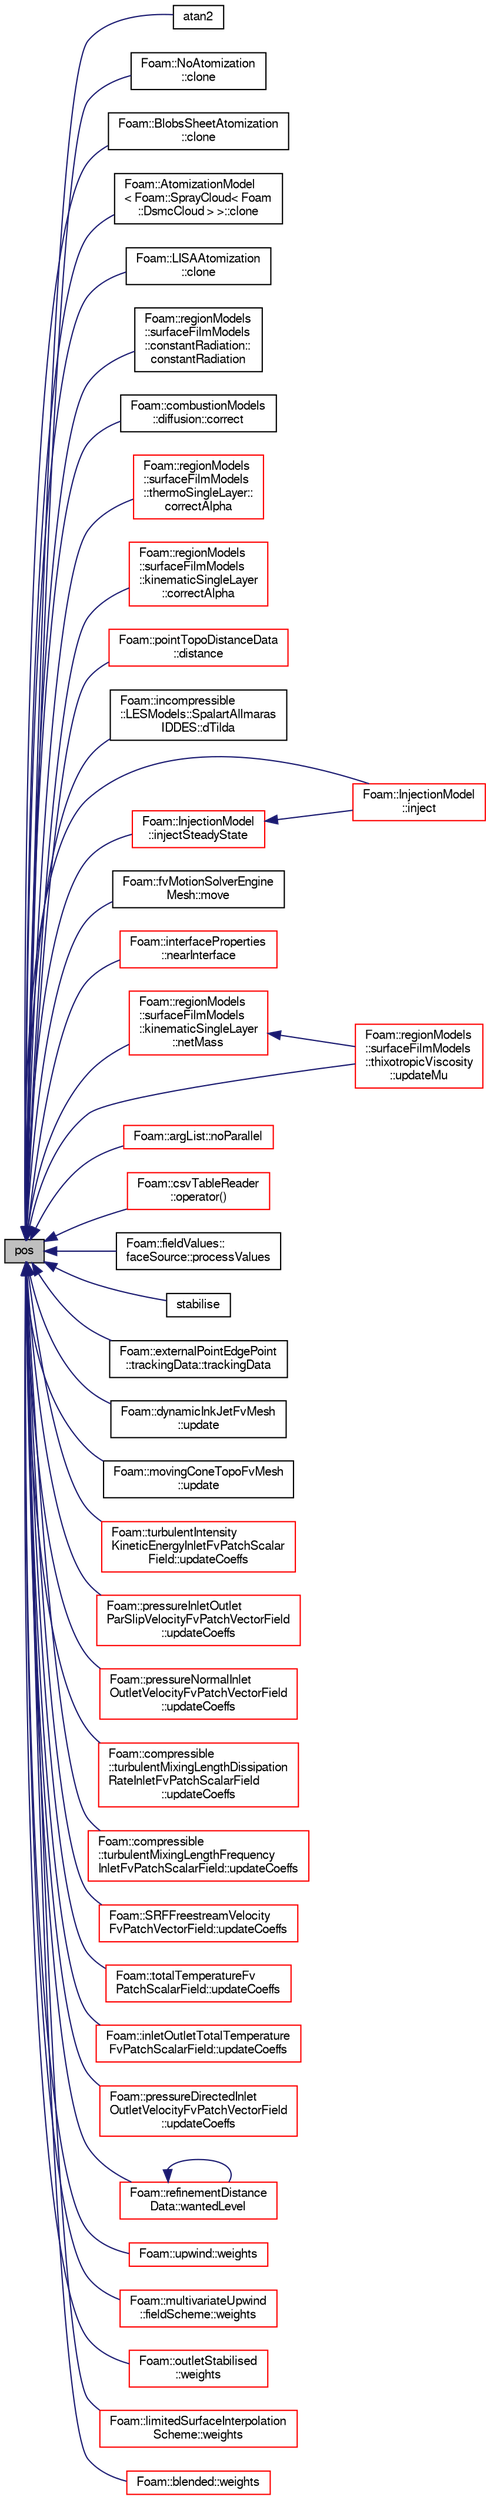 digraph "pos"
{
  bgcolor="transparent";
  edge [fontname="FreeSans",fontsize="10",labelfontname="FreeSans",labelfontsize="10"];
  node [fontname="FreeSans",fontsize="10",shape=record];
  rankdir="LR";
  Node35776 [label="pos",height=0.2,width=0.4,color="black", fillcolor="grey75", style="filled", fontcolor="black"];
  Node35776 -> Node35777 [dir="back",color="midnightblue",fontsize="10",style="solid",fontname="FreeSans"];
  Node35777 [label="atan2",height=0.2,width=0.4,color="black",URL="$a21124.html#a9d45ac659e1f4191f75f0fe34ad7f596"];
  Node35776 -> Node35778 [dir="back",color="midnightblue",fontsize="10",style="solid",fontname="FreeSans"];
  Node35778 [label="Foam::NoAtomization\l::clone",height=0.2,width=0.4,color="black",URL="$a24554.html#a3c5dc41485f2037aa988d99e90266e94",tooltip="Construct and return a clone. "];
  Node35776 -> Node35779 [dir="back",color="midnightblue",fontsize="10",style="solid",fontname="FreeSans"];
  Node35779 [label="Foam::BlobsSheetAtomization\l::clone",height=0.2,width=0.4,color="black",URL="$a24546.html#a3c5dc41485f2037aa988d99e90266e94",tooltip="Construct and return a clone. "];
  Node35776 -> Node35780 [dir="back",color="midnightblue",fontsize="10",style="solid",fontname="FreeSans"];
  Node35780 [label="Foam::AtomizationModel\l\< Foam::SprayCloud\< Foam\l::DsmcCloud \> \>::clone",height=0.2,width=0.4,color="black",URL="$a24522.html#a3c5dc41485f2037aa988d99e90266e94",tooltip="Construct and return a clone. "];
  Node35776 -> Node35781 [dir="back",color="midnightblue",fontsize="10",style="solid",fontname="FreeSans"];
  Node35781 [label="Foam::LISAAtomization\l::clone",height=0.2,width=0.4,color="black",URL="$a24550.html#a3c5dc41485f2037aa988d99e90266e94",tooltip="Construct and return a clone. "];
  Node35776 -> Node35782 [dir="back",color="midnightblue",fontsize="10",style="solid",fontname="FreeSans"];
  Node35782 [label="Foam::regionModels\l::surfaceFilmModels\l::constantRadiation::\lconstantRadiation",height=0.2,width=0.4,color="black",URL="$a29114.html#a2357c6fec7661bf7c96d2807e40a4131",tooltip="Construct from surface film model and dictionary. "];
  Node35776 -> Node35783 [dir="back",color="midnightblue",fontsize="10",style="solid",fontname="FreeSans"];
  Node35783 [label="Foam::combustionModels\l::diffusion::correct",height=0.2,width=0.4,color="black",URL="$a21234.html#a3ae44b28050c3aa494c1d8e18cf618c1",tooltip="Correct combustion rate. "];
  Node35776 -> Node35784 [dir="back",color="midnightblue",fontsize="10",style="solid",fontname="FreeSans"];
  Node35784 [label="Foam::regionModels\l::surfaceFilmModels\l::thermoSingleLayer::\lcorrectAlpha",height=0.2,width=0.4,color="red",URL="$a29182.html#a9b9c13e04bb2a15b2af3ab1ab682d8ad",tooltip="Correct film coverage field. "];
  Node35776 -> Node35787 [dir="back",color="midnightblue",fontsize="10",style="solid",fontname="FreeSans"];
  Node35787 [label="Foam::regionModels\l::surfaceFilmModels\l::kinematicSingleLayer\l::correctAlpha",height=0.2,width=0.4,color="red",URL="$a29042.html#a9b9c13e04bb2a15b2af3ab1ab682d8ad",tooltip="Correct film coverage field. "];
  Node35776 -> Node35790 [dir="back",color="midnightblue",fontsize="10",style="solid",fontname="FreeSans"];
  Node35790 [label="Foam::pointTopoDistanceData\l::distance",height=0.2,width=0.4,color="red",URL="$a25134.html#a251b2bdba737b19bc01986128ec87141"];
  Node35776 -> Node35795 [dir="back",color="midnightblue",fontsize="10",style="solid",fontname="FreeSans"];
  Node35795 [label="Foam::incompressible\l::LESModels::SpalartAllmaras\lIDDES::dTilda",height=0.2,width=0.4,color="black",URL="$a30914.html#ab2641fa1cd864038df9d9be837128bec",tooltip="Length scale. "];
  Node35776 -> Node35796 [dir="back",color="midnightblue",fontsize="10",style="solid",fontname="FreeSans"];
  Node35796 [label="Foam::InjectionModel\l::inject",height=0.2,width=0.4,color="red",URL="$a24074.html#ad56021712258ad92961ed1dcb0941870",tooltip="Main injection loop. "];
  Node35776 -> Node35798 [dir="back",color="midnightblue",fontsize="10",style="solid",fontname="FreeSans"];
  Node35798 [label="Foam::InjectionModel\l::injectSteadyState",height=0.2,width=0.4,color="red",URL="$a24074.html#a9c90fd504e4159250942be6d20db9095",tooltip="Main injection loop - steady-state. "];
  Node35798 -> Node35796 [dir="back",color="midnightblue",fontsize="10",style="solid",fontname="FreeSans"];
  Node35776 -> Node35799 [dir="back",color="midnightblue",fontsize="10",style="solid",fontname="FreeSans"];
  Node35799 [label="Foam::fvMotionSolverEngine\lMesh::move",height=0.2,width=0.4,color="black",URL="$a21806.html#a68c0b61b84e4e095b6463cadc275adae"];
  Node35776 -> Node35800 [dir="back",color="midnightblue",fontsize="10",style="solid",fontname="FreeSans"];
  Node35800 [label="Foam::interfaceProperties\l::nearInterface",height=0.2,width=0.4,color="red",URL="$a30522.html#a05d437ce5125891c785c80b4ddee2b0c",tooltip="Indicator of the proximity of the interface. "];
  Node35776 -> Node35802 [dir="back",color="midnightblue",fontsize="10",style="solid",fontname="FreeSans"];
  Node35802 [label="Foam::regionModels\l::surfaceFilmModels\l::kinematicSingleLayer\l::netMass",height=0.2,width=0.4,color="red",URL="$a29042.html#aea82ba05db23193d56639def808a6154",tooltip="Return the net film mass available over the next integration. "];
  Node35802 -> Node35805 [dir="back",color="midnightblue",fontsize="10",style="solid",fontname="FreeSans"];
  Node35805 [label="Foam::regionModels\l::surfaceFilmModels\l::thixotropicViscosity\l::updateMu",height=0.2,width=0.4,color="red",URL="$a29146.html#a28ec23b27f8a8a75361836ef4b17129e",tooltip="Update the viscosity. "];
  Node35776 -> Node35808 [dir="back",color="midnightblue",fontsize="10",style="solid",fontname="FreeSans"];
  Node35808 [label="Foam::argList::noParallel",height=0.2,width=0.4,color="red",URL="$a26662.html#aa98a19a77af57e5cf159bdfdf6573fb6",tooltip="Remove the parallel options. "];
  Node35776 -> Node35810 [dir="back",color="midnightblue",fontsize="10",style="solid",fontname="FreeSans"];
  Node35810 [label="Foam::csvTableReader\l::operator()",height=0.2,width=0.4,color="red",URL="$a26738.html#a6e70d23d9d9427911607974e22fb9e0b",tooltip="Read the table. "];
  Node35776 -> Node35812 [dir="back",color="midnightblue",fontsize="10",style="solid",fontname="FreeSans"];
  Node35812 [label="Foam::fieldValues::\lfaceSource::processValues",height=0.2,width=0.4,color="black",URL="$a28726.html#a2e86d71e80ab4ad332f1af7842f8a939"];
  Node35776 -> Node35813 [dir="back",color="midnightblue",fontsize="10",style="solid",fontname="FreeSans"];
  Node35813 [label="stabilise",height=0.2,width=0.4,color="black",URL="$a21124.html#a0f54b8f830b5ec7eb36ed5ccda6d7b1e"];
  Node35776 -> Node35814 [dir="back",color="midnightblue",fontsize="10",style="solid",fontname="FreeSans"];
  Node35814 [label="Foam::externalPointEdgePoint\l::trackingData::trackingData",height=0.2,width=0.4,color="black",URL="$a29542.html#a2700ae22fe241ff633f4e1862d18260b"];
  Node35776 -> Node35815 [dir="back",color="midnightblue",fontsize="10",style="solid",fontname="FreeSans"];
  Node35815 [label="Foam::dynamicInkJetFvMesh\l::update",height=0.2,width=0.4,color="black",URL="$a21362.html#aa2aac016e2bf7b5bd2b271786c2791aa",tooltip="Update the mesh for both mesh motion and topology change. "];
  Node35776 -> Node35816 [dir="back",color="midnightblue",fontsize="10",style="solid",fontname="FreeSans"];
  Node35816 [label="Foam::movingConeTopoFvMesh\l::update",height=0.2,width=0.4,color="black",URL="$a30462.html#aa2aac016e2bf7b5bd2b271786c2791aa",tooltip="Update the mesh for both mesh motion and topology change. "];
  Node35776 -> Node35817 [dir="back",color="midnightblue",fontsize="10",style="solid",fontname="FreeSans"];
  Node35817 [label="Foam::turbulentIntensity\lKineticEnergyInletFvPatchScalar\lField::updateCoeffs",height=0.2,width=0.4,color="red",URL="$a22302.html#a7e24eafac629d3733181cd942d4c902f",tooltip="Update the coefficients associated with the patch field. "];
  Node35776 -> Node35820 [dir="back",color="midnightblue",fontsize="10",style="solid",fontname="FreeSans"];
  Node35820 [label="Foam::pressureInletOutlet\lParSlipVelocityFvPatchVectorField\l::updateCoeffs",height=0.2,width=0.4,color="red",URL="$a22222.html#a7e24eafac629d3733181cd942d4c902f",tooltip="Update the coefficients associated with the patch field. "];
  Node35776 -> Node35822 [dir="back",color="midnightblue",fontsize="10",style="solid",fontname="FreeSans"];
  Node35822 [label="Foam::pressureNormalInlet\lOutletVelocityFvPatchVectorField\l::updateCoeffs",height=0.2,width=0.4,color="red",URL="$a22238.html#a7e24eafac629d3733181cd942d4c902f",tooltip="Update the coefficients associated with the patch field. "];
  Node35776 -> Node35824 [dir="back",color="midnightblue",fontsize="10",style="solid",fontname="FreeSans"];
  Node35824 [label="Foam::compressible\l::turbulentMixingLengthDissipation\lRateInletFvPatchScalarField\l::updateCoeffs",height=0.2,width=0.4,color="red",URL="$a30662.html#a7e24eafac629d3733181cd942d4c902f",tooltip="Update the coefficients associated with the patch field. "];
  Node35776 -> Node35826 [dir="back",color="midnightblue",fontsize="10",style="solid",fontname="FreeSans"];
  Node35826 [label="Foam::compressible\l::turbulentMixingLengthFrequency\lInletFvPatchScalarField::updateCoeffs",height=0.2,width=0.4,color="red",URL="$a30666.html#a7e24eafac629d3733181cd942d4c902f",tooltip="Update the coefficients associated with the patch field. "];
  Node35776 -> Node35828 [dir="back",color="midnightblue",fontsize="10",style="solid",fontname="FreeSans"];
  Node35828 [label="Foam::SRFFreestreamVelocity\lFvPatchVectorField::updateCoeffs",height=0.2,width=0.4,color="red",URL="$a21950.html#a7e24eafac629d3733181cd942d4c902f",tooltip="Update the coefficients associated with the patch field. "];
  Node35776 -> Node35830 [dir="back",color="midnightblue",fontsize="10",style="solid",fontname="FreeSans"];
  Node35830 [label="Foam::totalTemperatureFv\lPatchScalarField::updateCoeffs",height=0.2,width=0.4,color="red",URL="$a22290.html#a7e24eafac629d3733181cd942d4c902f",tooltip="Update the coefficients associated with the patch field. "];
  Node35776 -> Node35832 [dir="back",color="midnightblue",fontsize="10",style="solid",fontname="FreeSans"];
  Node35832 [label="Foam::inletOutletTotalTemperature\lFvPatchScalarField::updateCoeffs",height=0.2,width=0.4,color="red",URL="$a22146.html#a7e24eafac629d3733181cd942d4c902f",tooltip="Update the coefficients associated with the patch field. "];
  Node35776 -> Node35834 [dir="back",color="midnightblue",fontsize="10",style="solid",fontname="FreeSans"];
  Node35834 [label="Foam::pressureDirectedInlet\lOutletVelocityFvPatchVectorField\l::updateCoeffs",height=0.2,width=0.4,color="red",URL="$a22214.html#a7e24eafac629d3733181cd942d4c902f",tooltip="Update the coefficients associated with the patch field. "];
  Node35776 -> Node35805 [dir="back",color="midnightblue",fontsize="10",style="solid",fontname="FreeSans"];
  Node35776 -> Node35836 [dir="back",color="midnightblue",fontsize="10",style="solid",fontname="FreeSans"];
  Node35836 [label="Foam::refinementDistance\lData::wantedLevel",height=0.2,width=0.4,color="red",URL="$a21686.html#a8fec48488fa47d4bb2bc714d9ad8bba7",tooltip="Calculates the wanted level at a given point. Walks out from. "];
  Node35836 -> Node35836 [dir="back",color="midnightblue",fontsize="10",style="solid",fontname="FreeSans"];
  Node35776 -> Node35838 [dir="back",color="midnightblue",fontsize="10",style="solid",fontname="FreeSans"];
  Node35838 [label="Foam::upwind::weights",height=0.2,width=0.4,color="red",URL="$a23086.html#a46909285c6e43260aec062b424b0b741",tooltip="Return the interpolation weighting factors. "];
  Node35776 -> Node35844 [dir="back",color="midnightblue",fontsize="10",style="solid",fontname="FreeSans"];
  Node35844 [label="Foam::multivariateUpwind\l::fieldScheme::weights",height=0.2,width=0.4,color="red",URL="$a23134.html#a97d44830bee9a59c32896acc622352e9",tooltip="Return the interpolation weighting factors. "];
  Node35776 -> Node35848 [dir="back",color="midnightblue",fontsize="10",style="solid",fontname="FreeSans"];
  Node35848 [label="Foam::outletStabilised\l::weights",height=0.2,width=0.4,color="red",URL="$a23222.html#a3850190d622c7d30ee9b7357d248d2b4",tooltip="Return the interpolation weighting factors. "];
  Node35776 -> Node35850 [dir="back",color="midnightblue",fontsize="10",style="solid",fontname="FreeSans"];
  Node35850 [label="Foam::limitedSurfaceInterpolation\lScheme::weights",height=0.2,width=0.4,color="red",URL="$a23038.html#a6253a004d321473392056448356e0408",tooltip="Return the interpolation weighting factors for the given field,. "];
  Node35776 -> Node35853 [dir="back",color="midnightblue",fontsize="10",style="solid",fontname="FreeSans"];
  Node35853 [label="Foam::blended::weights",height=0.2,width=0.4,color="red",URL="$a22966.html#a423cde65a653714d4df64122652a8f0f",tooltip="Return the interpolation weighting factors. "];
}
